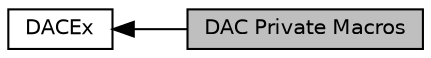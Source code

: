 digraph "DAC Private Macros"
{
  edge [fontname="Helvetica",fontsize="10",labelfontname="Helvetica",labelfontsize="10"];
  node [fontname="Helvetica",fontsize="10",shape=record];
  rankdir=LR;
  Node1 [label="DACEx",height=0.2,width=0.4,color="black", fillcolor="white", style="filled",URL="$group___d_a_c_ex.html",tooltip="DAC driver modules. "];
  Node0 [label="DAC Private Macros",height=0.2,width=0.4,color="black", fillcolor="grey75", style="filled", fontcolor="black"];
  Node1->Node0 [shape=plaintext, dir="back", style="solid"];
}
